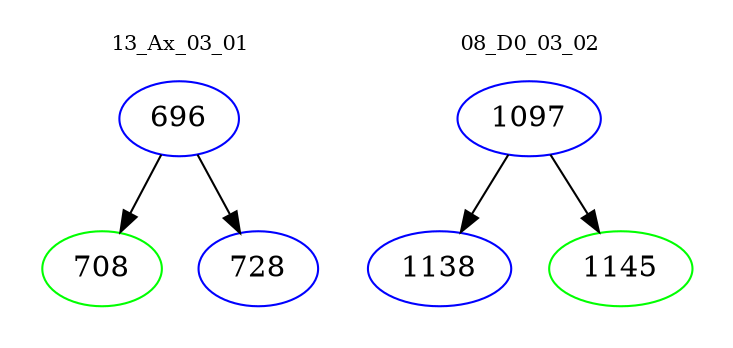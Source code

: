 digraph{
subgraph cluster_0 {
color = white
label = "13_Ax_03_01";
fontsize=10;
T0_696 [label="696", color="blue"]
T0_696 -> T0_708 [color="black"]
T0_708 [label="708", color="green"]
T0_696 -> T0_728 [color="black"]
T0_728 [label="728", color="blue"]
}
subgraph cluster_1 {
color = white
label = "08_D0_03_02";
fontsize=10;
T1_1097 [label="1097", color="blue"]
T1_1097 -> T1_1138 [color="black"]
T1_1138 [label="1138", color="blue"]
T1_1097 -> T1_1145 [color="black"]
T1_1145 [label="1145", color="green"]
}
}
